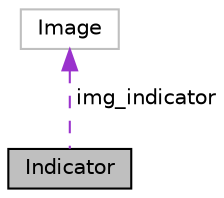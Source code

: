 digraph "Indicator"
{
 // LATEX_PDF_SIZE
  edge [fontname="Helvetica",fontsize="10",labelfontname="Helvetica",labelfontsize="10"];
  node [fontname="Helvetica",fontsize="10",shape=record];
  Node1 [label="Indicator",height=0.2,width=0.4,color="black", fillcolor="grey75", style="filled", fontcolor="black",tooltip=" "];
  Node2 -> Node1 [dir="back",color="darkorchid3",fontsize="10",style="dashed",label=" img_indicator" ,fontname="Helvetica"];
  Node2 [label="Image",height=0.2,width=0.4,color="grey75", fillcolor="white", style="filled",URL="$structImage.html",tooltip=" "];
}
